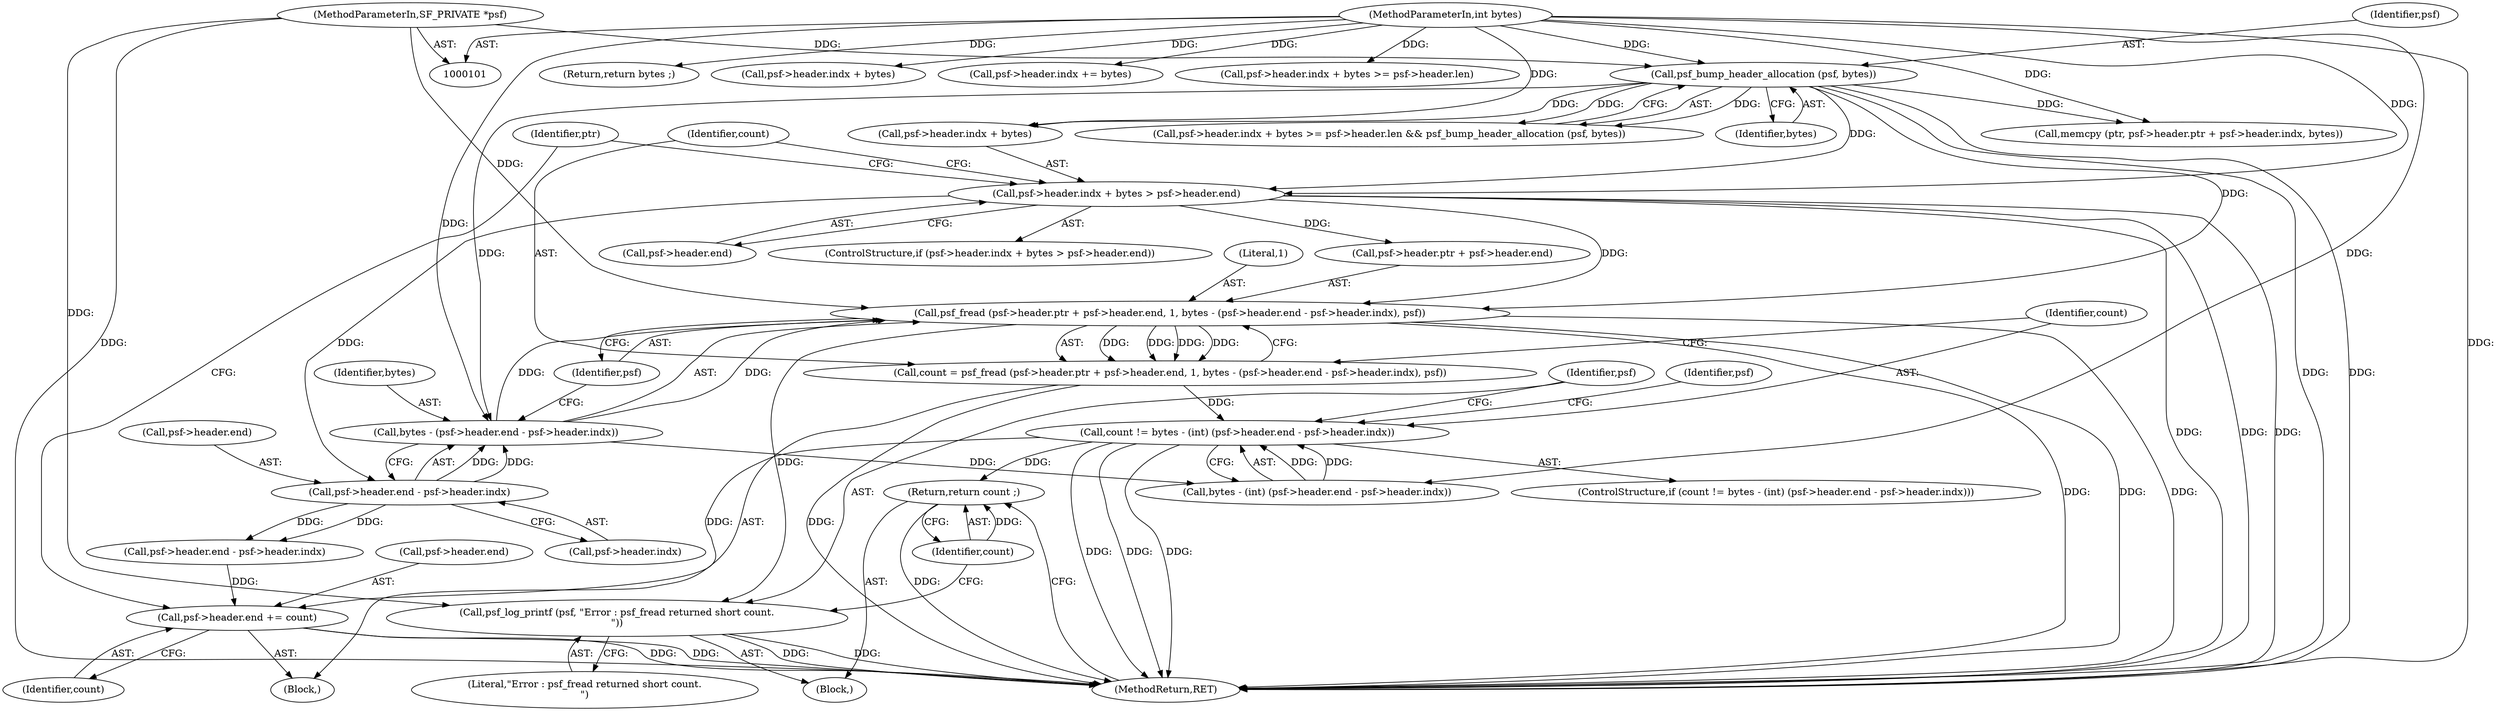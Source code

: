 digraph "0_libsndfile_708e996c87c5fae77b104ccfeb8f6db784c32074_13@API" {
"1000147" [label="(Call,psf_fread (psf->header.ptr + psf->header.end, 1, bytes - (psf->header.end - psf->header.indx), psf))"];
"1000131" [label="(Call,psf->header.indx + bytes > psf->header.end)"];
"1000125" [label="(Call,psf_bump_header_allocation (psf, bytes))"];
"1000102" [label="(MethodParameterIn,SF_PRIVATE *psf)"];
"1000104" [label="(MethodParameterIn,int bytes)"];
"1000160" [label="(Call,bytes - (psf->header.end - psf->header.indx))"];
"1000162" [label="(Call,psf->header.end - psf->header.indx)"];
"1000145" [label="(Call,count = psf_fread (psf->header.ptr + psf->header.end, 1, bytes - (psf->header.end - psf->header.indx), psf))"];
"1000175" [label="(Call,count != bytes - (int) (psf->header.end - psf->header.indx))"];
"1000196" [label="(Return,return count ;)"];
"1000198" [label="(Call,psf->header.end += count)"];
"1000193" [label="(Call,psf_log_printf (psf, \"Error : psf_fread returned short count.\n\"))"];
"1000175" [label="(Call,count != bytes - (int) (psf->header.end - psf->header.indx))"];
"1000226" [label="(Return,return bytes ;)"];
"1000195" [label="(Literal,\"Error : psf_fread returned short count.\n\")"];
"1000228" [label="(MethodReturn,RET)"];
"1000162" [label="(Call,psf->header.end - psf->header.indx)"];
"1000168" [label="(Call,psf->header.indx)"];
"1000163" [label="(Call,psf->header.end)"];
"1000173" [label="(Identifier,psf)"];
"1000161" [label="(Identifier,bytes)"];
"1000176" [label="(Identifier,count)"];
"1000177" [label="(Call,bytes - (int) (psf->header.end - psf->header.indx))"];
"1000113" [label="(Call,psf->header.indx + bytes)"];
"1000206" [label="(Identifier,ptr)"];
"1000192" [label="(Block,)"];
"1000219" [label="(Call,psf->header.indx += bytes)"];
"1000147" [label="(Call,psf_fread (psf->header.ptr + psf->header.end, 1, bytes - (psf->header.end - psf->header.indx), psf))"];
"1000160" [label="(Call,bytes - (psf->header.end - psf->header.indx))"];
"1000111" [label="(Call,psf->header.indx + bytes >= psf->header.len && psf_bump_header_allocation (psf, bytes))"];
"1000174" [label="(ControlStructure,if (count != bytes - (int) (psf->header.end - psf->header.indx)))"];
"1000112" [label="(Call,psf->header.indx + bytes >= psf->header.len)"];
"1000131" [label="(Call,psf->header.indx + bytes > psf->header.end)"];
"1000198" [label="(Call,psf->header.end += count)"];
"1000197" [label="(Identifier,count)"];
"1000145" [label="(Call,count = psf_fread (psf->header.ptr + psf->header.end, 1, bytes - (psf->header.end - psf->header.indx), psf))"];
"1000104" [label="(MethodParameterIn,int bytes)"];
"1000193" [label="(Call,psf_log_printf (psf, \"Error : psf_fread returned short count.\n\"))"];
"1000126" [label="(Identifier,psf)"];
"1000196" [label="(Return,return count ;)"];
"1000199" [label="(Call,psf->header.end)"];
"1000102" [label="(MethodParameterIn,SF_PRIVATE *psf)"];
"1000201" [label="(Identifier,psf)"];
"1000132" [label="(Call,psf->header.indx + bytes)"];
"1000125" [label="(Call,psf_bump_header_allocation (psf, bytes))"];
"1000139" [label="(Call,psf->header.end)"];
"1000204" [label="(Identifier,count)"];
"1000127" [label="(Identifier,bytes)"];
"1000148" [label="(Call,psf->header.ptr + psf->header.end)"];
"1000146" [label="(Identifier,count)"];
"1000130" [label="(ControlStructure,if (psf->header.indx + bytes > psf->header.end))"];
"1000159" [label="(Literal,1)"];
"1000181" [label="(Call,psf->header.end - psf->header.indx)"];
"1000194" [label="(Identifier,psf)"];
"1000205" [label="(Call,memcpy (ptr, psf->header.ptr + psf->header.indx, bytes))"];
"1000144" [label="(Block,)"];
"1000147" -> "1000145"  [label="AST: "];
"1000147" -> "1000173"  [label="CFG: "];
"1000148" -> "1000147"  [label="AST: "];
"1000159" -> "1000147"  [label="AST: "];
"1000160" -> "1000147"  [label="AST: "];
"1000173" -> "1000147"  [label="AST: "];
"1000145" -> "1000147"  [label="CFG: "];
"1000147" -> "1000228"  [label="DDG: "];
"1000147" -> "1000228"  [label="DDG: "];
"1000147" -> "1000228"  [label="DDG: "];
"1000147" -> "1000145"  [label="DDG: "];
"1000147" -> "1000145"  [label="DDG: "];
"1000147" -> "1000145"  [label="DDG: "];
"1000147" -> "1000145"  [label="DDG: "];
"1000131" -> "1000147"  [label="DDG: "];
"1000160" -> "1000147"  [label="DDG: "];
"1000160" -> "1000147"  [label="DDG: "];
"1000125" -> "1000147"  [label="DDG: "];
"1000102" -> "1000147"  [label="DDG: "];
"1000147" -> "1000193"  [label="DDG: "];
"1000131" -> "1000130"  [label="AST: "];
"1000131" -> "1000139"  [label="CFG: "];
"1000132" -> "1000131"  [label="AST: "];
"1000139" -> "1000131"  [label="AST: "];
"1000146" -> "1000131"  [label="CFG: "];
"1000206" -> "1000131"  [label="CFG: "];
"1000131" -> "1000228"  [label="DDG: "];
"1000131" -> "1000228"  [label="DDG: "];
"1000131" -> "1000228"  [label="DDG: "];
"1000125" -> "1000131"  [label="DDG: "];
"1000104" -> "1000131"  [label="DDG: "];
"1000131" -> "1000148"  [label="DDG: "];
"1000131" -> "1000162"  [label="DDG: "];
"1000125" -> "1000111"  [label="AST: "];
"1000125" -> "1000127"  [label="CFG: "];
"1000126" -> "1000125"  [label="AST: "];
"1000127" -> "1000125"  [label="AST: "];
"1000111" -> "1000125"  [label="CFG: "];
"1000125" -> "1000228"  [label="DDG: "];
"1000125" -> "1000228"  [label="DDG: "];
"1000125" -> "1000111"  [label="DDG: "];
"1000125" -> "1000111"  [label="DDG: "];
"1000102" -> "1000125"  [label="DDG: "];
"1000104" -> "1000125"  [label="DDG: "];
"1000125" -> "1000132"  [label="DDG: "];
"1000125" -> "1000160"  [label="DDG: "];
"1000125" -> "1000205"  [label="DDG: "];
"1000102" -> "1000101"  [label="AST: "];
"1000102" -> "1000228"  [label="DDG: "];
"1000102" -> "1000193"  [label="DDG: "];
"1000104" -> "1000101"  [label="AST: "];
"1000104" -> "1000228"  [label="DDG: "];
"1000104" -> "1000112"  [label="DDG: "];
"1000104" -> "1000113"  [label="DDG: "];
"1000104" -> "1000132"  [label="DDG: "];
"1000104" -> "1000160"  [label="DDG: "];
"1000104" -> "1000177"  [label="DDG: "];
"1000104" -> "1000205"  [label="DDG: "];
"1000104" -> "1000219"  [label="DDG: "];
"1000104" -> "1000226"  [label="DDG: "];
"1000160" -> "1000162"  [label="CFG: "];
"1000161" -> "1000160"  [label="AST: "];
"1000162" -> "1000160"  [label="AST: "];
"1000173" -> "1000160"  [label="CFG: "];
"1000162" -> "1000160"  [label="DDG: "];
"1000162" -> "1000160"  [label="DDG: "];
"1000160" -> "1000177"  [label="DDG: "];
"1000162" -> "1000168"  [label="CFG: "];
"1000163" -> "1000162"  [label="AST: "];
"1000168" -> "1000162"  [label="AST: "];
"1000162" -> "1000181"  [label="DDG: "];
"1000162" -> "1000181"  [label="DDG: "];
"1000145" -> "1000144"  [label="AST: "];
"1000146" -> "1000145"  [label="AST: "];
"1000176" -> "1000145"  [label="CFG: "];
"1000145" -> "1000228"  [label="DDG: "];
"1000145" -> "1000175"  [label="DDG: "];
"1000175" -> "1000174"  [label="AST: "];
"1000175" -> "1000177"  [label="CFG: "];
"1000176" -> "1000175"  [label="AST: "];
"1000177" -> "1000175"  [label="AST: "];
"1000194" -> "1000175"  [label="CFG: "];
"1000201" -> "1000175"  [label="CFG: "];
"1000175" -> "1000228"  [label="DDG: "];
"1000175" -> "1000228"  [label="DDG: "];
"1000175" -> "1000228"  [label="DDG: "];
"1000177" -> "1000175"  [label="DDG: "];
"1000177" -> "1000175"  [label="DDG: "];
"1000175" -> "1000196"  [label="DDG: "];
"1000175" -> "1000198"  [label="DDG: "];
"1000196" -> "1000192"  [label="AST: "];
"1000196" -> "1000197"  [label="CFG: "];
"1000197" -> "1000196"  [label="AST: "];
"1000228" -> "1000196"  [label="CFG: "];
"1000196" -> "1000228"  [label="DDG: "];
"1000197" -> "1000196"  [label="DDG: "];
"1000198" -> "1000144"  [label="AST: "];
"1000198" -> "1000204"  [label="CFG: "];
"1000199" -> "1000198"  [label="AST: "];
"1000204" -> "1000198"  [label="AST: "];
"1000206" -> "1000198"  [label="CFG: "];
"1000198" -> "1000228"  [label="DDG: "];
"1000198" -> "1000228"  [label="DDG: "];
"1000181" -> "1000198"  [label="DDG: "];
"1000193" -> "1000192"  [label="AST: "];
"1000193" -> "1000195"  [label="CFG: "];
"1000194" -> "1000193"  [label="AST: "];
"1000195" -> "1000193"  [label="AST: "];
"1000197" -> "1000193"  [label="CFG: "];
"1000193" -> "1000228"  [label="DDG: "];
"1000193" -> "1000228"  [label="DDG: "];
}
